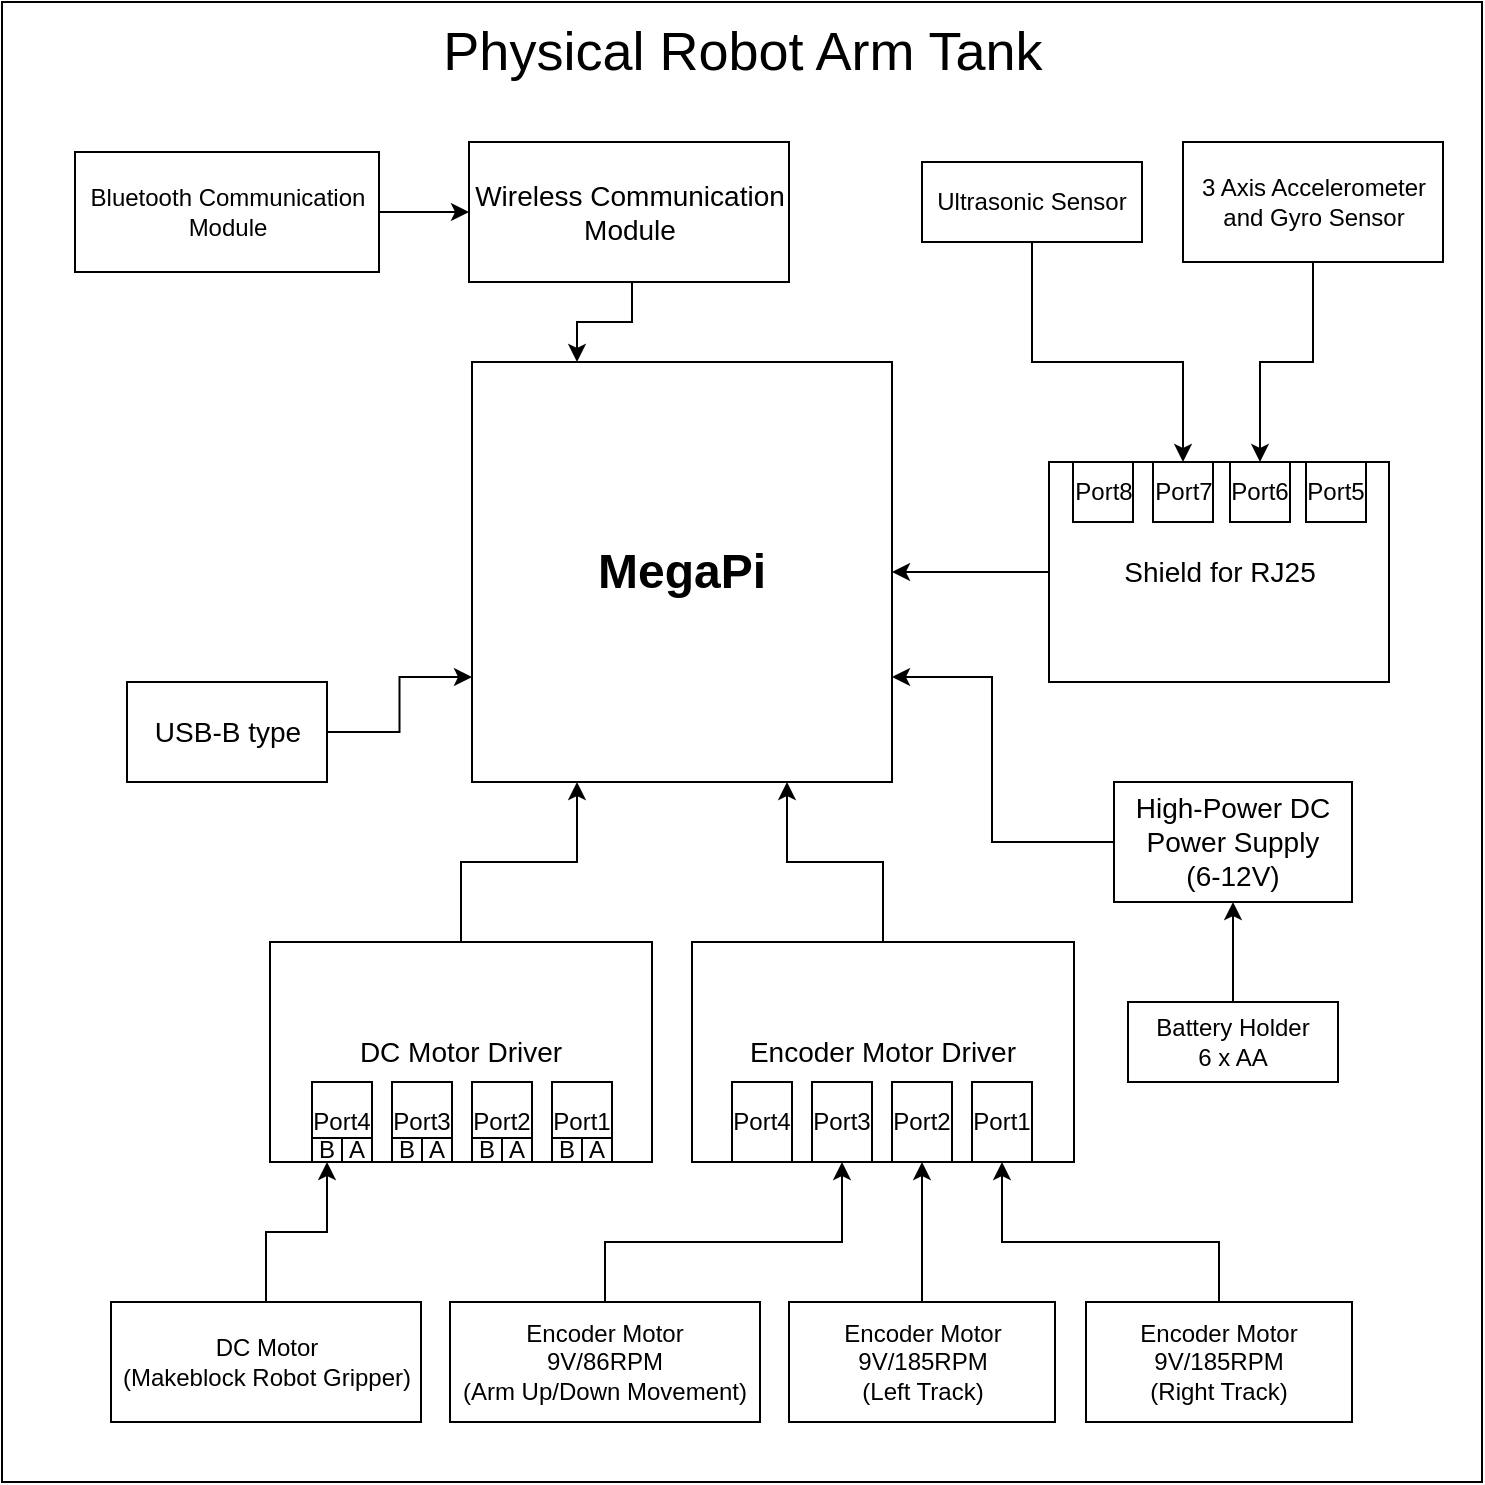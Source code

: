 <mxfile version="12.3.3" type="device" pages="1"><diagram id="ZtkuPc8oIdVvpGQawi5z" name="Page-1"><mxGraphModel dx="1730" dy="885" grid="1" gridSize="10" guides="1" tooltips="1" connect="1" arrows="1" fold="1" page="1" pageScale="1" pageWidth="850" pageHeight="1100" math="0" shadow="0"><root><mxCell id="0"/><mxCell id="1" parent="0"/><mxCell id="pM2XGTTBJihwnkNe8BIH-6" value="" style="whiteSpace=wrap;html=1;aspect=fixed;" vertex="1" parent="1"><mxGeometry x="425" y="120" width="740" height="740" as="geometry"/></mxCell><mxCell id="pM2XGTTBJihwnkNe8BIH-5" value="&lt;font style=&quot;font-size: 24px&quot;&gt;MegaPi&lt;/font&gt;" style="whiteSpace=wrap;html=1;align=center;fontStyle=1;fontSize=14;" vertex="1" parent="1"><mxGeometry x="660" y="300" width="210" height="210" as="geometry"/></mxCell><mxCell id="pM2XGTTBJihwnkNe8BIH-67" style="edgeStyle=orthogonalEdgeStyle;rounded=0;orthogonalLoop=1;jettySize=auto;html=1;entryX=0.5;entryY=0;entryDx=0;entryDy=0;fontSize=27;" edge="1" parent="1" source="pM2XGTTBJihwnkNe8BIH-7" target="pM2XGTTBJihwnkNe8BIH-63"><mxGeometry relative="1" as="geometry"><Array as="points"><mxPoint x="1081" y="300"/><mxPoint x="1054" y="300"/></Array></mxGeometry></mxCell><mxCell id="pM2XGTTBJihwnkNe8BIH-7" value="3 Axis Accelerometer and Gyro Sensor" style="whiteSpace=wrap;html=1;align=center;" vertex="1" parent="1"><mxGeometry x="1015.5" y="190" width="130" height="60" as="geometry"/></mxCell><mxCell id="pM2XGTTBJihwnkNe8BIH-8" value="Physical Robot Arm Tank" style="text;html=1;strokeColor=none;fillColor=none;align=center;verticalAlign=middle;whiteSpace=wrap;rounded=0;fontSize=27;" vertex="1" parent="1"><mxGeometry x="621.5" y="120" width="347" height="50" as="geometry"/></mxCell><mxCell id="pM2XGTTBJihwnkNe8BIH-66" style="edgeStyle=orthogonalEdgeStyle;rounded=0;orthogonalLoop=1;jettySize=auto;html=1;entryX=0.5;entryY=0;entryDx=0;entryDy=0;fontSize=27;" edge="1" parent="1" source="pM2XGTTBJihwnkNe8BIH-15" target="pM2XGTTBJihwnkNe8BIH-64"><mxGeometry relative="1" as="geometry"><Array as="points"><mxPoint x="940" y="300"/><mxPoint x="1016" y="300"/></Array></mxGeometry></mxCell><mxCell id="pM2XGTTBJihwnkNe8BIH-15" value="&lt;font style=&quot;font-size: 12px;&quot;&gt;Ultrasonic Sensor&lt;/font&gt;" style="whiteSpace=wrap;html=1;align=center;fontSize=12;" vertex="1" parent="1"><mxGeometry x="885" y="200" width="110" height="40" as="geometry"/></mxCell><mxCell id="pM2XGTTBJihwnkNe8BIH-33" style="edgeStyle=orthogonalEdgeStyle;rounded=0;orthogonalLoop=1;jettySize=auto;html=1;entryX=0.5;entryY=1;entryDx=0;entryDy=0;fontSize=12;" edge="1" parent="1" source="pM2XGTTBJihwnkNe8BIH-16" target="pM2XGTTBJihwnkNe8BIH-28"><mxGeometry relative="1" as="geometry"/></mxCell><mxCell id="pM2XGTTBJihwnkNe8BIH-16" value="Encoder Motor 9V/185RPM&lt;br&gt;(Left Track)" style="whiteSpace=wrap;html=1;align=center;fontSize=12;" vertex="1" parent="1"><mxGeometry x="818.5" y="770" width="133" height="60" as="geometry"/></mxCell><mxCell id="pM2XGTTBJihwnkNe8BIH-31" style="edgeStyle=orthogonalEdgeStyle;rounded=0;orthogonalLoop=1;jettySize=auto;html=1;fontSize=12;" edge="1" parent="1" source="pM2XGTTBJihwnkNe8BIH-17" target="pM2XGTTBJihwnkNe8BIH-27"><mxGeometry relative="1" as="geometry"><Array as="points"><mxPoint x="1034" y="740"/><mxPoint x="925" y="740"/></Array></mxGeometry></mxCell><mxCell id="pM2XGTTBJihwnkNe8BIH-17" value="Encoder Motor 9V/185RPM&lt;br&gt;(Right Track)" style="whiteSpace=wrap;html=1;align=center;fontSize=12;" vertex="1" parent="1"><mxGeometry x="967" y="770" width="133" height="60" as="geometry"/></mxCell><mxCell id="pM2XGTTBJihwnkNe8BIH-32" style="edgeStyle=orthogonalEdgeStyle;rounded=0;orthogonalLoop=1;jettySize=auto;html=1;entryX=0.5;entryY=1;entryDx=0;entryDy=0;fontSize=12;" edge="1" parent="1" source="pM2XGTTBJihwnkNe8BIH-18" target="pM2XGTTBJihwnkNe8BIH-29"><mxGeometry relative="1" as="geometry"><Array as="points"><mxPoint x="727" y="740"/><mxPoint x="845" y="740"/></Array></mxGeometry></mxCell><mxCell id="pM2XGTTBJihwnkNe8BIH-18" value="Encoder Motor &lt;br&gt;9V/86RPM&lt;br&gt;(Arm Up/Down Movement)" style="whiteSpace=wrap;html=1;align=center;fontSize=12;" vertex="1" parent="1"><mxGeometry x="649" y="770" width="155" height="60" as="geometry"/></mxCell><mxCell id="pM2XGTTBJihwnkNe8BIH-69" style="edgeStyle=orthogonalEdgeStyle;rounded=0;orthogonalLoop=1;jettySize=auto;html=1;entryX=0.75;entryY=1;entryDx=0;entryDy=0;fontSize=27;" edge="1" parent="1" source="pM2XGTTBJihwnkNe8BIH-22" target="pM2XGTTBJihwnkNe8BIH-5"><mxGeometry relative="1" as="geometry"/></mxCell><mxCell id="pM2XGTTBJihwnkNe8BIH-22" value="Encoder Motor Driver" style="whiteSpace=wrap;html=1;align=center;fontSize=14;" vertex="1" parent="1"><mxGeometry x="770" y="590" width="191" height="110" as="geometry"/></mxCell><mxCell id="pM2XGTTBJihwnkNe8BIH-58" style="edgeStyle=orthogonalEdgeStyle;rounded=0;orthogonalLoop=1;jettySize=auto;html=1;entryX=0.5;entryY=1;entryDx=0;entryDy=0;fontSize=14;" edge="1" parent="1" source="pM2XGTTBJihwnkNe8BIH-26" target="pM2XGTTBJihwnkNe8BIH-57"><mxGeometry relative="1" as="geometry"/></mxCell><mxCell id="pM2XGTTBJihwnkNe8BIH-26" value="Battery Holder &lt;br style=&quot;font-size: 12px;&quot;&gt;6 x AA" style="whiteSpace=wrap;html=1;align=center;fontSize=12;" vertex="1" parent="1"><mxGeometry x="988" y="620" width="105" height="40" as="geometry"/></mxCell><mxCell id="pM2XGTTBJihwnkNe8BIH-27" value="Port1" style="whiteSpace=wrap;html=1;align=center;fontSize=12;" vertex="1" parent="1"><mxGeometry x="910" y="660" width="30" height="40" as="geometry"/></mxCell><mxCell id="pM2XGTTBJihwnkNe8BIH-28" value="Port2" style="whiteSpace=wrap;html=1;align=center;fontSize=12;" vertex="1" parent="1"><mxGeometry x="870" y="660" width="30" height="40" as="geometry"/></mxCell><mxCell id="pM2XGTTBJihwnkNe8BIH-29" value="Port3" style="whiteSpace=wrap;html=1;align=center;fontSize=12;" vertex="1" parent="1"><mxGeometry x="830" y="660" width="30" height="40" as="geometry"/></mxCell><mxCell id="pM2XGTTBJihwnkNe8BIH-30" value="Port4" style="whiteSpace=wrap;html=1;align=center;fontSize=12;" vertex="1" parent="1"><mxGeometry x="790" y="660" width="30" height="40" as="geometry"/></mxCell><mxCell id="pM2XGTTBJihwnkNe8BIH-68" style="edgeStyle=orthogonalEdgeStyle;rounded=0;orthogonalLoop=1;jettySize=auto;html=1;entryX=0.25;entryY=1;entryDx=0;entryDy=0;fontSize=27;" edge="1" parent="1" source="pM2XGTTBJihwnkNe8BIH-34" target="pM2XGTTBJihwnkNe8BIH-5"><mxGeometry relative="1" as="geometry"/></mxCell><mxCell id="pM2XGTTBJihwnkNe8BIH-34" value="DC Motor Driver" style="whiteSpace=wrap;html=1;align=center;fontSize=14;" vertex="1" parent="1"><mxGeometry x="559" y="590" width="191" height="110" as="geometry"/></mxCell><mxCell id="pM2XGTTBJihwnkNe8BIH-56" style="edgeStyle=orthogonalEdgeStyle;rounded=0;orthogonalLoop=1;jettySize=auto;html=1;entryX=0.5;entryY=1;entryDx=0;entryDy=0;fontSize=14;" edge="1" parent="1" source="pM2XGTTBJihwnkNe8BIH-35" target="pM2XGTTBJihwnkNe8BIH-51"><mxGeometry relative="1" as="geometry"/></mxCell><mxCell id="pM2XGTTBJihwnkNe8BIH-35" value="DC Motor &lt;br&gt;(Makeblock Robot Gripper)" style="whiteSpace=wrap;html=1;align=center;fontSize=12;" vertex="1" parent="1"><mxGeometry x="479.5" y="770" width="155" height="60" as="geometry"/></mxCell><mxCell id="pM2XGTTBJihwnkNe8BIH-36" value="Port1" style="whiteSpace=wrap;html=1;align=center;fontSize=12;" vertex="1" parent="1"><mxGeometry x="700" y="660" width="30" height="40" as="geometry"/></mxCell><mxCell id="pM2XGTTBJihwnkNe8BIH-37" value="Port2" style="whiteSpace=wrap;html=1;align=center;fontSize=12;" vertex="1" parent="1"><mxGeometry x="660" y="660" width="30" height="40" as="geometry"/></mxCell><mxCell id="pM2XGTTBJihwnkNe8BIH-38" value="Port3" style="whiteSpace=wrap;html=1;align=center;fontSize=12;" vertex="1" parent="1"><mxGeometry x="620" y="660" width="30" height="40" as="geometry"/></mxCell><mxCell id="pM2XGTTBJihwnkNe8BIH-39" value="Port4" style="whiteSpace=wrap;html=1;align=center;fontSize=12;" vertex="1" parent="1"><mxGeometry x="580" y="660" width="30" height="40" as="geometry"/></mxCell><mxCell id="pM2XGTTBJihwnkNe8BIH-43" value="A" style="whiteSpace=wrap;html=1;align=center;fontSize=12;" vertex="1" parent="1"><mxGeometry x="635" y="688" width="15" height="12" as="geometry"/></mxCell><mxCell id="pM2XGTTBJihwnkNe8BIH-49" value="B" style="whiteSpace=wrap;html=1;align=center;fontSize=12;" vertex="1" parent="1"><mxGeometry x="620" y="688" width="15" height="12" as="geometry"/></mxCell><mxCell id="pM2XGTTBJihwnkNe8BIH-50" value="A" style="whiteSpace=wrap;html=1;align=center;fontSize=12;" vertex="1" parent="1"><mxGeometry x="595" y="688" width="15" height="12" as="geometry"/></mxCell><mxCell id="pM2XGTTBJihwnkNe8BIH-51" value="B" style="whiteSpace=wrap;html=1;align=center;fontSize=12;" vertex="1" parent="1"><mxGeometry x="580" y="688" width="15" height="12" as="geometry"/></mxCell><mxCell id="pM2XGTTBJihwnkNe8BIH-52" value="A" style="whiteSpace=wrap;html=1;align=center;fontSize=12;" vertex="1" parent="1"><mxGeometry x="675" y="688" width="15" height="12" as="geometry"/></mxCell><mxCell id="pM2XGTTBJihwnkNe8BIH-53" value="B" style="whiteSpace=wrap;html=1;align=center;fontSize=12;" vertex="1" parent="1"><mxGeometry x="660" y="688" width="15" height="12" as="geometry"/></mxCell><mxCell id="pM2XGTTBJihwnkNe8BIH-54" value="A" style="whiteSpace=wrap;html=1;align=center;fontSize=12;" vertex="1" parent="1"><mxGeometry x="715" y="688" width="15" height="12" as="geometry"/></mxCell><mxCell id="pM2XGTTBJihwnkNe8BIH-55" value="B" style="whiteSpace=wrap;html=1;align=center;fontSize=12;" vertex="1" parent="1"><mxGeometry x="700" y="688" width="15" height="12" as="geometry"/></mxCell><mxCell id="pM2XGTTBJihwnkNe8BIH-70" style="edgeStyle=orthogonalEdgeStyle;rounded=0;orthogonalLoop=1;jettySize=auto;html=1;entryX=1;entryY=0.75;entryDx=0;entryDy=0;fontSize=27;" edge="1" parent="1" source="pM2XGTTBJihwnkNe8BIH-57" target="pM2XGTTBJihwnkNe8BIH-5"><mxGeometry relative="1" as="geometry"><Array as="points"><mxPoint x="920" y="540"/><mxPoint x="920" y="458"/></Array></mxGeometry></mxCell><mxCell id="pM2XGTTBJihwnkNe8BIH-57" value="High-Power DC&lt;br&gt;Power Supply &lt;br&gt;(6-12V)" style="whiteSpace=wrap;html=1;align=center;fontSize=14;" vertex="1" parent="1"><mxGeometry x="981" y="510" width="119" height="60" as="geometry"/></mxCell><mxCell id="pM2XGTTBJihwnkNe8BIH-71" style="edgeStyle=orthogonalEdgeStyle;rounded=0;orthogonalLoop=1;jettySize=auto;html=1;entryX=1;entryY=0.5;entryDx=0;entryDy=0;fontSize=27;" edge="1" parent="1" source="pM2XGTTBJihwnkNe8BIH-59" target="pM2XGTTBJihwnkNe8BIH-5"><mxGeometry relative="1" as="geometry"/></mxCell><mxCell id="pM2XGTTBJihwnkNe8BIH-59" value="Shield for RJ25" style="whiteSpace=wrap;html=1;align=center;fontSize=14;" vertex="1" parent="1"><mxGeometry x="948.5" y="350" width="170" height="110" as="geometry"/></mxCell><mxCell id="pM2XGTTBJihwnkNe8BIH-61" value="Port5" style="whiteSpace=wrap;html=1;align=center;fontSize=12;" vertex="1" parent="1"><mxGeometry x="1077" y="350" width="30" height="30" as="geometry"/></mxCell><mxCell id="pM2XGTTBJihwnkNe8BIH-63" value="Port6" style="whiteSpace=wrap;html=1;align=center;fontSize=12;" vertex="1" parent="1"><mxGeometry x="1039" y="350" width="30" height="30" as="geometry"/></mxCell><mxCell id="pM2XGTTBJihwnkNe8BIH-64" value="Port7" style="whiteSpace=wrap;html=1;align=center;fontSize=12;" vertex="1" parent="1"><mxGeometry x="1000.5" y="350" width="30" height="30" as="geometry"/></mxCell><mxCell id="pM2XGTTBJihwnkNe8BIH-65" value="Port8" style="whiteSpace=wrap;html=1;align=center;fontSize=12;" vertex="1" parent="1"><mxGeometry x="960.5" y="350" width="30" height="30" as="geometry"/></mxCell><mxCell id="pM2XGTTBJihwnkNe8BIH-75" style="edgeStyle=orthogonalEdgeStyle;rounded=0;orthogonalLoop=1;jettySize=auto;html=1;entryX=0;entryY=0.75;entryDx=0;entryDy=0;fontSize=27;" edge="1" parent="1" source="pM2XGTTBJihwnkNe8BIH-73" target="pM2XGTTBJihwnkNe8BIH-5"><mxGeometry relative="1" as="geometry"/></mxCell><mxCell id="pM2XGTTBJihwnkNe8BIH-73" value="USB-B type" style="whiteSpace=wrap;html=1;align=center;fontSize=14;" vertex="1" parent="1"><mxGeometry x="487.5" y="460" width="100" height="50" as="geometry"/></mxCell><mxCell id="pM2XGTTBJihwnkNe8BIH-76" style="edgeStyle=orthogonalEdgeStyle;rounded=0;orthogonalLoop=1;jettySize=auto;html=1;entryX=0.25;entryY=0;entryDx=0;entryDy=0;fontSize=27;" edge="1" parent="1" source="pM2XGTTBJihwnkNe8BIH-74" target="pM2XGTTBJihwnkNe8BIH-5"><mxGeometry relative="1" as="geometry"><Array as="points"><mxPoint x="740" y="280"/><mxPoint x="712" y="280"/></Array></mxGeometry></mxCell><mxCell id="pM2XGTTBJihwnkNe8BIH-74" value="Wireless Communication Module" style="whiteSpace=wrap;html=1;align=center;fontSize=14;" vertex="1" parent="1"><mxGeometry x="658.5" y="190" width="160" height="70" as="geometry"/></mxCell><mxCell id="pM2XGTTBJihwnkNe8BIH-78" style="edgeStyle=orthogonalEdgeStyle;rounded=0;orthogonalLoop=1;jettySize=auto;html=1;entryX=0;entryY=0.5;entryDx=0;entryDy=0;fontSize=12;" edge="1" parent="1" source="pM2XGTTBJihwnkNe8BIH-77" target="pM2XGTTBJihwnkNe8BIH-74"><mxGeometry relative="1" as="geometry"/></mxCell><mxCell id="pM2XGTTBJihwnkNe8BIH-77" value="Bluetooth Communication Module" style="whiteSpace=wrap;html=1;align=center;fontSize=12;" vertex="1" parent="1"><mxGeometry x="461.5" y="195" width="152" height="60" as="geometry"/></mxCell></root></mxGraphModel></diagram></mxfile>